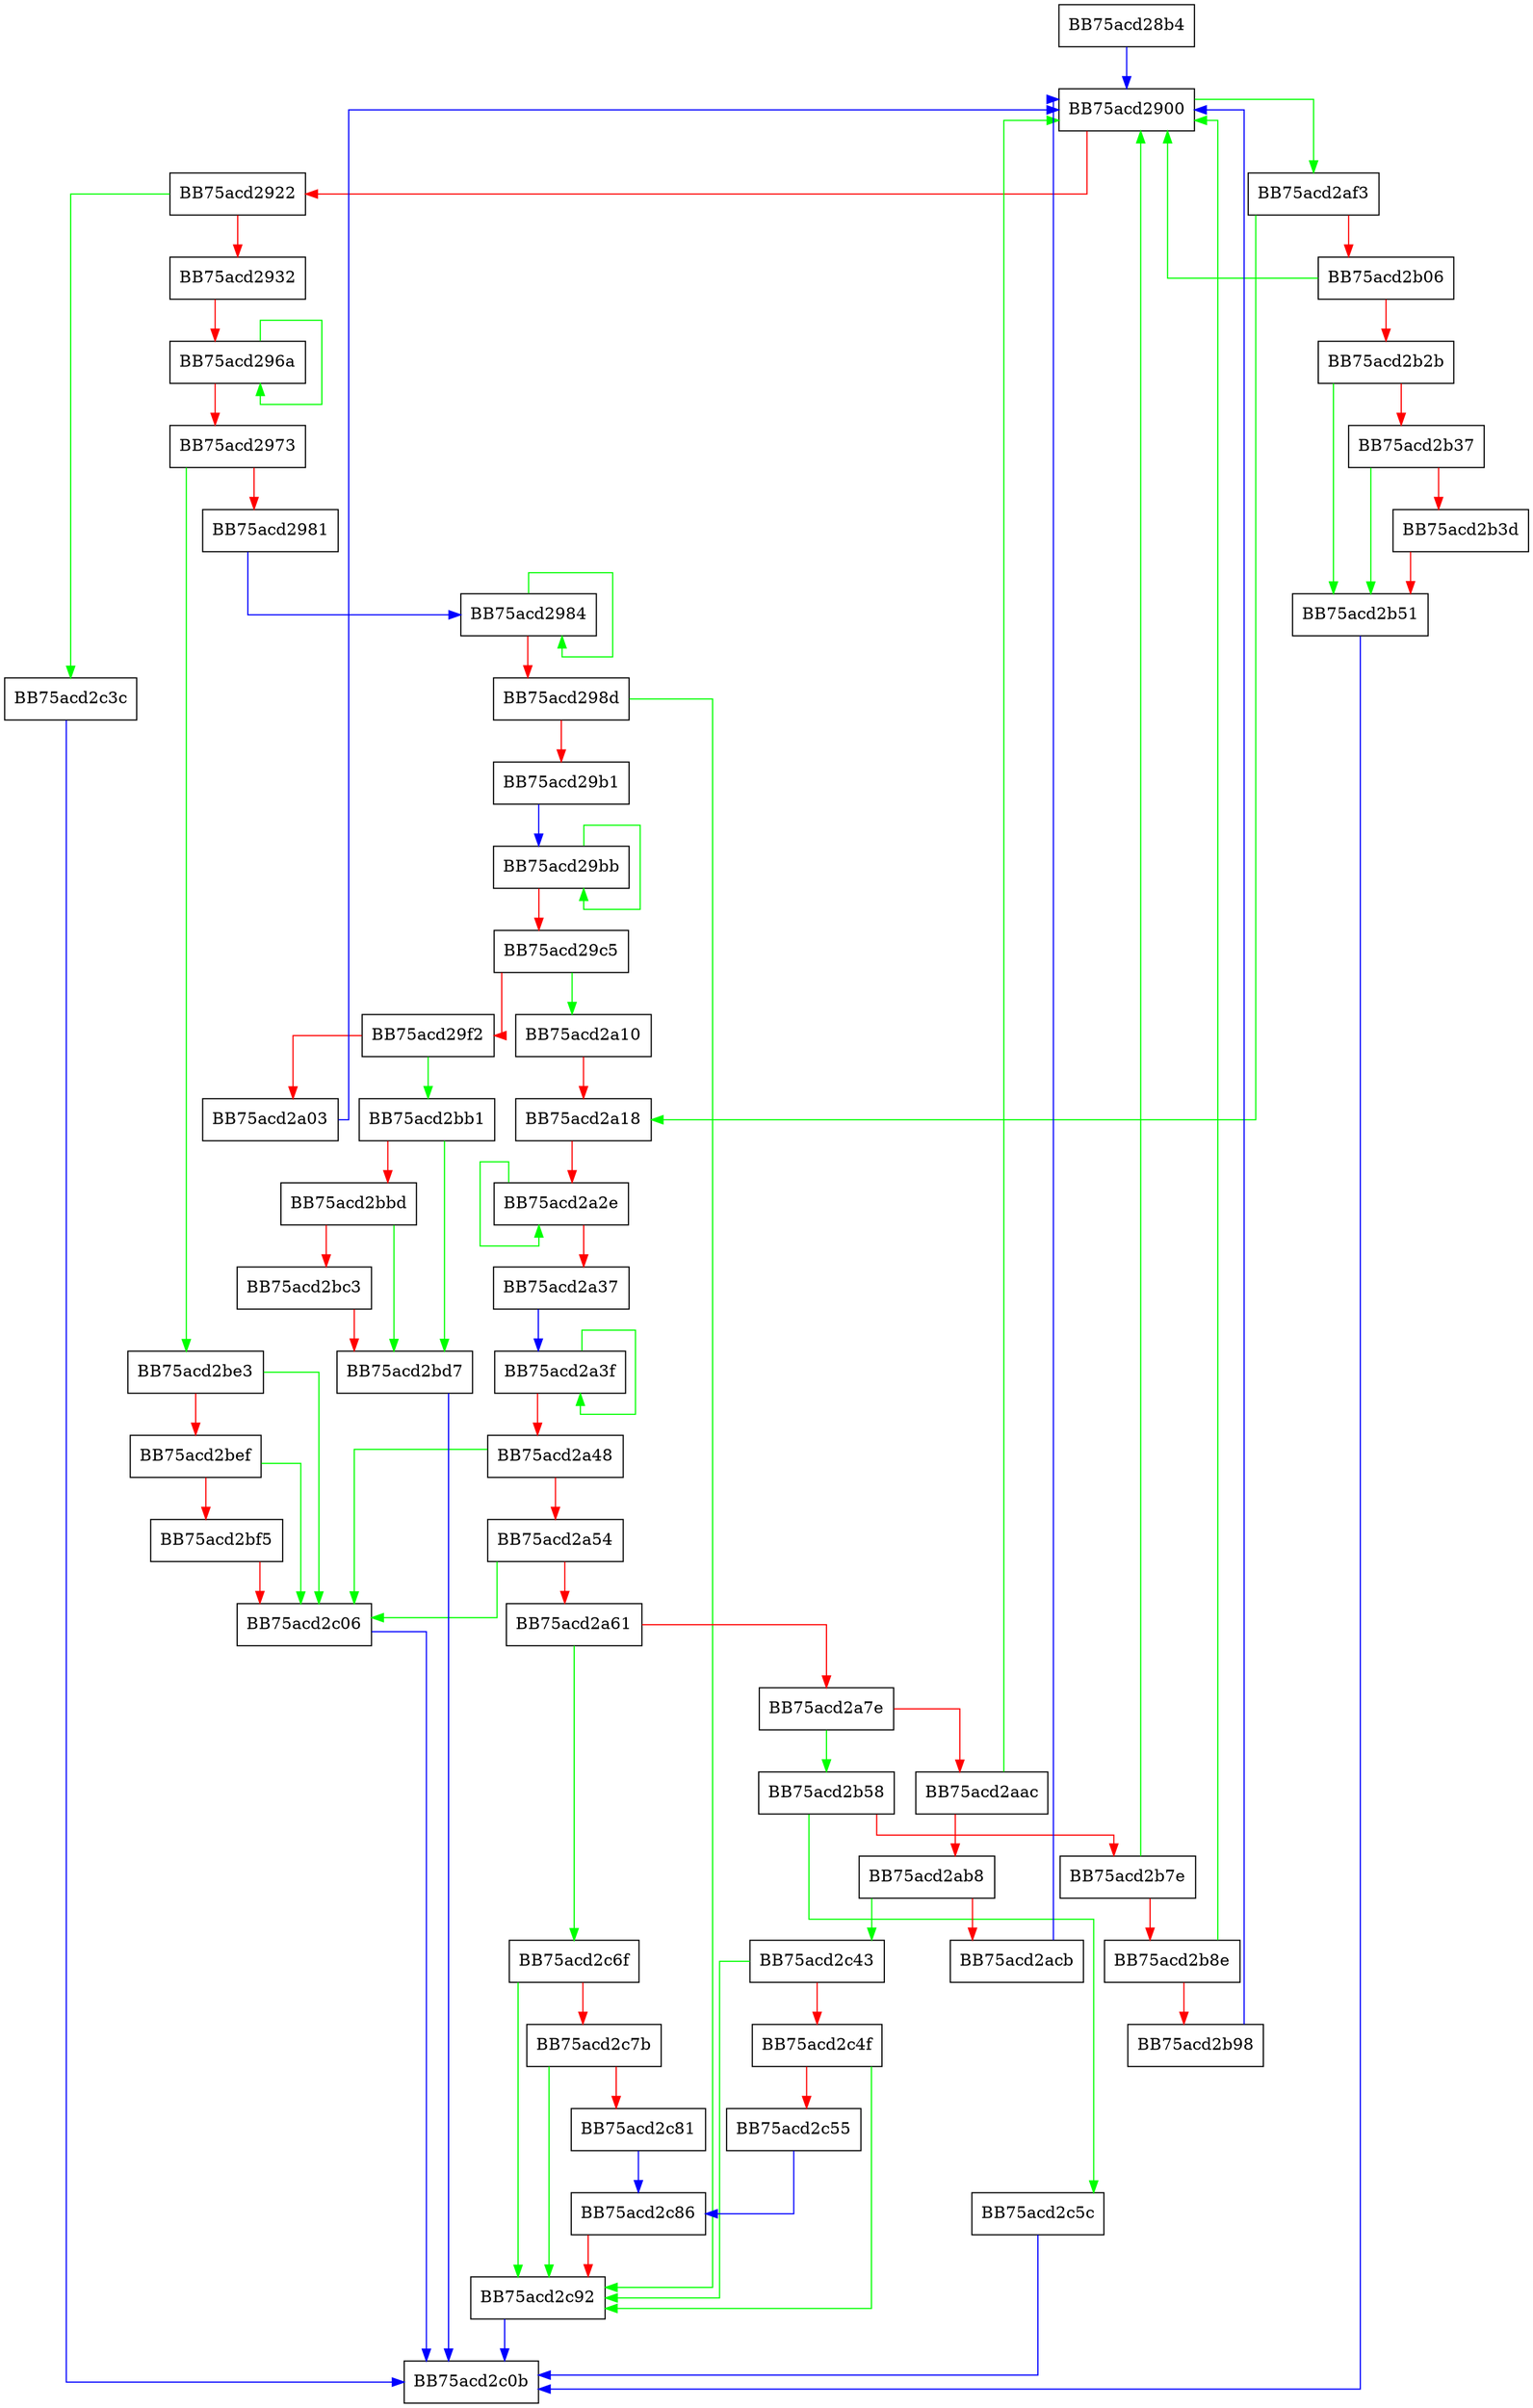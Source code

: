 digraph AdvanceDump {
  node [shape="box"];
  graph [splines=ortho];
  BB75acd28b4 -> BB75acd2900 [color="blue"];
  BB75acd2900 -> BB75acd2af3 [color="green"];
  BB75acd2900 -> BB75acd2922 [color="red"];
  BB75acd2922 -> BB75acd2c3c [color="green"];
  BB75acd2922 -> BB75acd2932 [color="red"];
  BB75acd2932 -> BB75acd296a [color="red"];
  BB75acd296a -> BB75acd296a [color="green"];
  BB75acd296a -> BB75acd2973 [color="red"];
  BB75acd2973 -> BB75acd2be3 [color="green"];
  BB75acd2973 -> BB75acd2981 [color="red"];
  BB75acd2981 -> BB75acd2984 [color="blue"];
  BB75acd2984 -> BB75acd2984 [color="green"];
  BB75acd2984 -> BB75acd298d [color="red"];
  BB75acd298d -> BB75acd2c92 [color="green"];
  BB75acd298d -> BB75acd29b1 [color="red"];
  BB75acd29b1 -> BB75acd29bb [color="blue"];
  BB75acd29bb -> BB75acd29bb [color="green"];
  BB75acd29bb -> BB75acd29c5 [color="red"];
  BB75acd29c5 -> BB75acd2a10 [color="green"];
  BB75acd29c5 -> BB75acd29f2 [color="red"];
  BB75acd29f2 -> BB75acd2bb1 [color="green"];
  BB75acd29f2 -> BB75acd2a03 [color="red"];
  BB75acd2a03 -> BB75acd2900 [color="blue"];
  BB75acd2a10 -> BB75acd2a18 [color="red"];
  BB75acd2a18 -> BB75acd2a2e [color="red"];
  BB75acd2a2e -> BB75acd2a2e [color="green"];
  BB75acd2a2e -> BB75acd2a37 [color="red"];
  BB75acd2a37 -> BB75acd2a3f [color="blue"];
  BB75acd2a3f -> BB75acd2a3f [color="green"];
  BB75acd2a3f -> BB75acd2a48 [color="red"];
  BB75acd2a48 -> BB75acd2c06 [color="green"];
  BB75acd2a48 -> BB75acd2a54 [color="red"];
  BB75acd2a54 -> BB75acd2c06 [color="green"];
  BB75acd2a54 -> BB75acd2a61 [color="red"];
  BB75acd2a61 -> BB75acd2c6f [color="green"];
  BB75acd2a61 -> BB75acd2a7e [color="red"];
  BB75acd2a7e -> BB75acd2b58 [color="green"];
  BB75acd2a7e -> BB75acd2aac [color="red"];
  BB75acd2aac -> BB75acd2900 [color="green"];
  BB75acd2aac -> BB75acd2ab8 [color="red"];
  BB75acd2ab8 -> BB75acd2c43 [color="green"];
  BB75acd2ab8 -> BB75acd2acb [color="red"];
  BB75acd2acb -> BB75acd2900 [color="blue"];
  BB75acd2af3 -> BB75acd2a18 [color="green"];
  BB75acd2af3 -> BB75acd2b06 [color="red"];
  BB75acd2b06 -> BB75acd2900 [color="green"];
  BB75acd2b06 -> BB75acd2b2b [color="red"];
  BB75acd2b2b -> BB75acd2b51 [color="green"];
  BB75acd2b2b -> BB75acd2b37 [color="red"];
  BB75acd2b37 -> BB75acd2b51 [color="green"];
  BB75acd2b37 -> BB75acd2b3d [color="red"];
  BB75acd2b3d -> BB75acd2b51 [color="red"];
  BB75acd2b51 -> BB75acd2c0b [color="blue"];
  BB75acd2b58 -> BB75acd2c5c [color="green"];
  BB75acd2b58 -> BB75acd2b7e [color="red"];
  BB75acd2b7e -> BB75acd2900 [color="green"];
  BB75acd2b7e -> BB75acd2b8e [color="red"];
  BB75acd2b8e -> BB75acd2900 [color="green"];
  BB75acd2b8e -> BB75acd2b98 [color="red"];
  BB75acd2b98 -> BB75acd2900 [color="blue"];
  BB75acd2bb1 -> BB75acd2bd7 [color="green"];
  BB75acd2bb1 -> BB75acd2bbd [color="red"];
  BB75acd2bbd -> BB75acd2bd7 [color="green"];
  BB75acd2bbd -> BB75acd2bc3 [color="red"];
  BB75acd2bc3 -> BB75acd2bd7 [color="red"];
  BB75acd2bd7 -> BB75acd2c0b [color="blue"];
  BB75acd2be3 -> BB75acd2c06 [color="green"];
  BB75acd2be3 -> BB75acd2bef [color="red"];
  BB75acd2bef -> BB75acd2c06 [color="green"];
  BB75acd2bef -> BB75acd2bf5 [color="red"];
  BB75acd2bf5 -> BB75acd2c06 [color="red"];
  BB75acd2c06 -> BB75acd2c0b [color="blue"];
  BB75acd2c3c -> BB75acd2c0b [color="blue"];
  BB75acd2c43 -> BB75acd2c92 [color="green"];
  BB75acd2c43 -> BB75acd2c4f [color="red"];
  BB75acd2c4f -> BB75acd2c92 [color="green"];
  BB75acd2c4f -> BB75acd2c55 [color="red"];
  BB75acd2c55 -> BB75acd2c86 [color="blue"];
  BB75acd2c5c -> BB75acd2c0b [color="blue"];
  BB75acd2c6f -> BB75acd2c92 [color="green"];
  BB75acd2c6f -> BB75acd2c7b [color="red"];
  BB75acd2c7b -> BB75acd2c92 [color="green"];
  BB75acd2c7b -> BB75acd2c81 [color="red"];
  BB75acd2c81 -> BB75acd2c86 [color="blue"];
  BB75acd2c86 -> BB75acd2c92 [color="red"];
  BB75acd2c92 -> BB75acd2c0b [color="blue"];
}